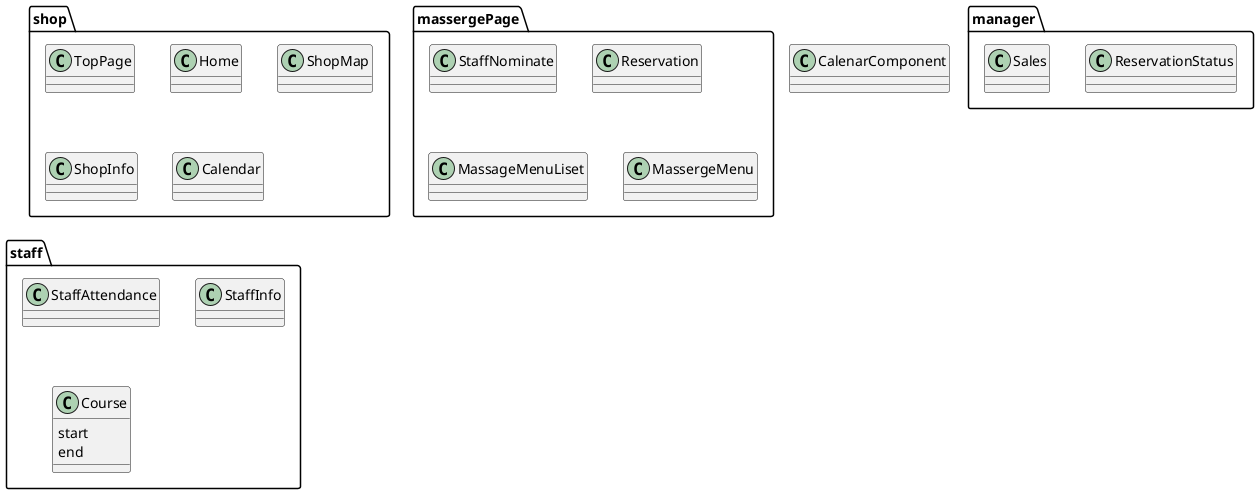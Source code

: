 @startuml

package shop {
    class TopPage

    class Home

    class ShopMap

    class ShopInfo

    class Calendar

}

package massergePage {

    class StaffNominate

    class Reservation


    class MassageMenuLiset

    class MassergeMenu

}

package manager {

    class ReservationStatus

    class Sales

}

package staff {
    class StaffAttendance

    class StaffInfo

    class Course {
        start
        end
    }

}

class CalenarComponent {

}



@enduml
